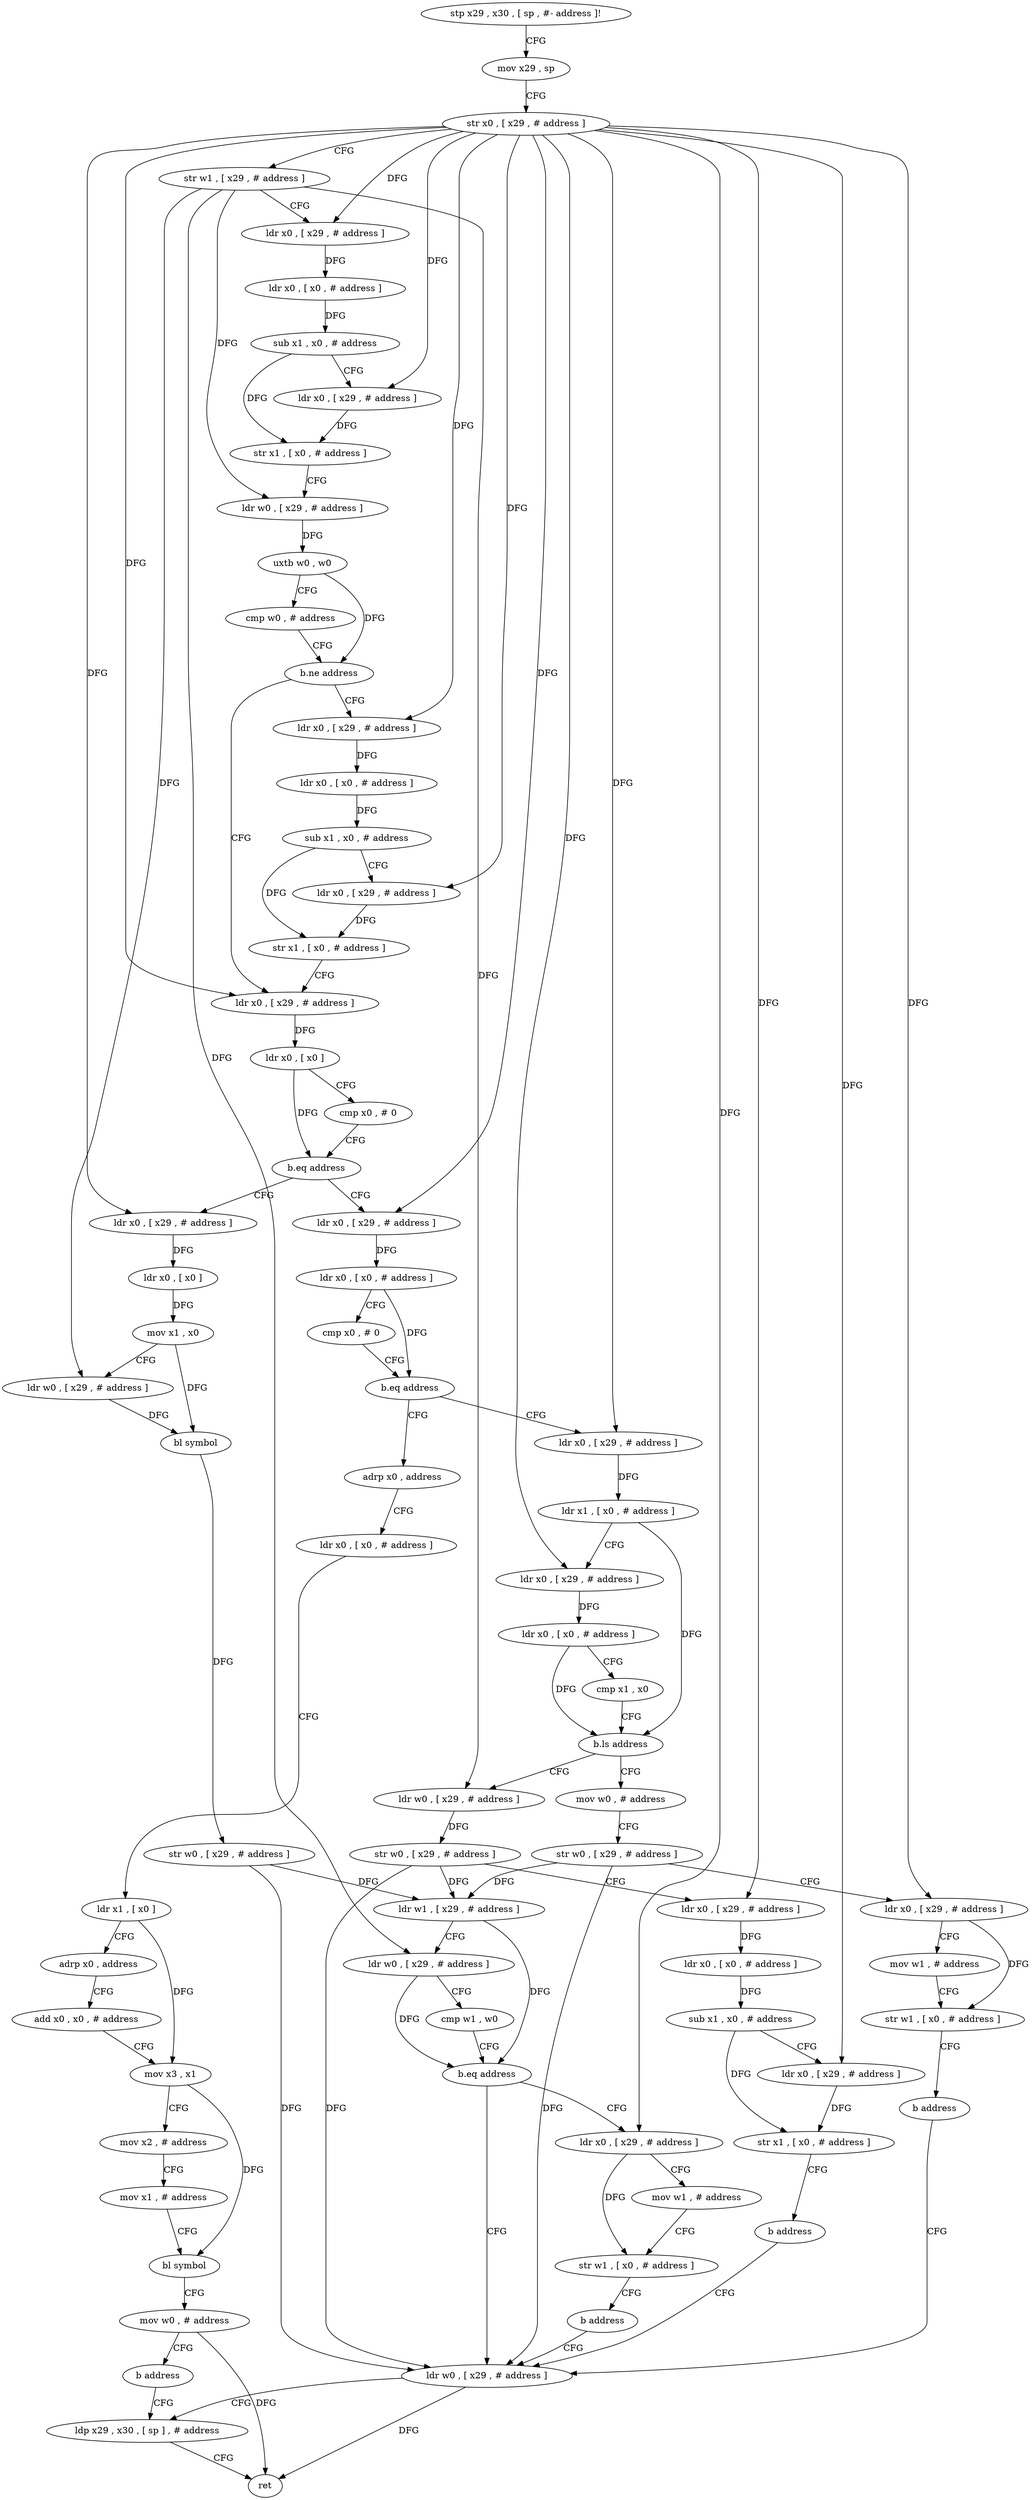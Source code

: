 digraph "func" {
"114212" [label = "stp x29 , x30 , [ sp , #- address ]!" ]
"114216" [label = "mov x29 , sp" ]
"114220" [label = "str x0 , [ x29 , # address ]" ]
"114224" [label = "str w1 , [ x29 , # address ]" ]
"114228" [label = "ldr x0 , [ x29 , # address ]" ]
"114232" [label = "ldr x0 , [ x0 , # address ]" ]
"114236" [label = "sub x1 , x0 , # address" ]
"114240" [label = "ldr x0 , [ x29 , # address ]" ]
"114244" [label = "str x1 , [ x0 , # address ]" ]
"114248" [label = "ldr w0 , [ x29 , # address ]" ]
"114252" [label = "uxtb w0 , w0" ]
"114256" [label = "cmp w0 , # address" ]
"114260" [label = "b.ne address" ]
"114284" [label = "ldr x0 , [ x29 , # address ]" ]
"114264" [label = "ldr x0 , [ x29 , # address ]" ]
"114288" [label = "ldr x0 , [ x0 ]" ]
"114292" [label = "cmp x0 , # 0" ]
"114296" [label = "b.eq address" ]
"114356" [label = "ldr x0 , [ x29 , # address ]" ]
"114300" [label = "ldr x0 , [ x29 , # address ]" ]
"114268" [label = "ldr x0 , [ x0 , # address ]" ]
"114272" [label = "sub x1 , x0 , # address" ]
"114276" [label = "ldr x0 , [ x29 , # address ]" ]
"114280" [label = "str x1 , [ x0 , # address ]" ]
"114360" [label = "ldr x0 , [ x0 , # address ]" ]
"114364" [label = "cmp x0 , # 0" ]
"114368" [label = "b.eq address" ]
"114452" [label = "adrp x0 , address" ]
"114372" [label = "ldr x0 , [ x29 , # address ]" ]
"114304" [label = "ldr x0 , [ x0 ]" ]
"114308" [label = "mov x1 , x0" ]
"114312" [label = "ldr w0 , [ x29 , # address ]" ]
"114316" [label = "bl symbol" ]
"114320" [label = "str w0 , [ x29 , # address ]" ]
"114324" [label = "ldr w1 , [ x29 , # address ]" ]
"114328" [label = "ldr w0 , [ x29 , # address ]" ]
"114332" [label = "cmp w1 , w0" ]
"114336" [label = "b.eq address" ]
"114496" [label = "ldr w0 , [ x29 , # address ]" ]
"114340" [label = "ldr x0 , [ x29 , # address ]" ]
"114456" [label = "ldr x0 , [ x0 , # address ]" ]
"114460" [label = "ldr x1 , [ x0 ]" ]
"114464" [label = "adrp x0 , address" ]
"114468" [label = "add x0 , x0 , # address" ]
"114472" [label = "mov x3 , x1" ]
"114476" [label = "mov x2 , # address" ]
"114480" [label = "mov x1 , # address" ]
"114484" [label = "bl symbol" ]
"114488" [label = "mov w0 , # address" ]
"114492" [label = "b address" ]
"114500" [label = "ldp x29 , x30 , [ sp ] , # address" ]
"114376" [label = "ldr x1 , [ x0 , # address ]" ]
"114380" [label = "ldr x0 , [ x29 , # address ]" ]
"114384" [label = "ldr x0 , [ x0 , # address ]" ]
"114388" [label = "cmp x1 , x0" ]
"114392" [label = "b.ls address" ]
"114428" [label = "mov w0 , # address" ]
"114396" [label = "ldr w0 , [ x29 , # address ]" ]
"114344" [label = "mov w1 , # address" ]
"114348" [label = "str w1 , [ x0 , # address ]" ]
"114352" [label = "b address" ]
"114504" [label = "ret" ]
"114432" [label = "str w0 , [ x29 , # address ]" ]
"114436" [label = "ldr x0 , [ x29 , # address ]" ]
"114440" [label = "mov w1 , # address" ]
"114444" [label = "str w1 , [ x0 , # address ]" ]
"114448" [label = "b address" ]
"114400" [label = "str w0 , [ x29 , # address ]" ]
"114404" [label = "ldr x0 , [ x29 , # address ]" ]
"114408" [label = "ldr x0 , [ x0 , # address ]" ]
"114412" [label = "sub x1 , x0 , # address" ]
"114416" [label = "ldr x0 , [ x29 , # address ]" ]
"114420" [label = "str x1 , [ x0 , # address ]" ]
"114424" [label = "b address" ]
"114212" -> "114216" [ label = "CFG" ]
"114216" -> "114220" [ label = "CFG" ]
"114220" -> "114224" [ label = "CFG" ]
"114220" -> "114228" [ label = "DFG" ]
"114220" -> "114240" [ label = "DFG" ]
"114220" -> "114284" [ label = "DFG" ]
"114220" -> "114264" [ label = "DFG" ]
"114220" -> "114276" [ label = "DFG" ]
"114220" -> "114356" [ label = "DFG" ]
"114220" -> "114300" [ label = "DFG" ]
"114220" -> "114372" [ label = "DFG" ]
"114220" -> "114380" [ label = "DFG" ]
"114220" -> "114340" [ label = "DFG" ]
"114220" -> "114436" [ label = "DFG" ]
"114220" -> "114404" [ label = "DFG" ]
"114220" -> "114416" [ label = "DFG" ]
"114224" -> "114228" [ label = "CFG" ]
"114224" -> "114248" [ label = "DFG" ]
"114224" -> "114312" [ label = "DFG" ]
"114224" -> "114328" [ label = "DFG" ]
"114224" -> "114396" [ label = "DFG" ]
"114228" -> "114232" [ label = "DFG" ]
"114232" -> "114236" [ label = "DFG" ]
"114236" -> "114240" [ label = "CFG" ]
"114236" -> "114244" [ label = "DFG" ]
"114240" -> "114244" [ label = "DFG" ]
"114244" -> "114248" [ label = "CFG" ]
"114248" -> "114252" [ label = "DFG" ]
"114252" -> "114256" [ label = "CFG" ]
"114252" -> "114260" [ label = "DFG" ]
"114256" -> "114260" [ label = "CFG" ]
"114260" -> "114284" [ label = "CFG" ]
"114260" -> "114264" [ label = "CFG" ]
"114284" -> "114288" [ label = "DFG" ]
"114264" -> "114268" [ label = "DFG" ]
"114288" -> "114292" [ label = "CFG" ]
"114288" -> "114296" [ label = "DFG" ]
"114292" -> "114296" [ label = "CFG" ]
"114296" -> "114356" [ label = "CFG" ]
"114296" -> "114300" [ label = "CFG" ]
"114356" -> "114360" [ label = "DFG" ]
"114300" -> "114304" [ label = "DFG" ]
"114268" -> "114272" [ label = "DFG" ]
"114272" -> "114276" [ label = "CFG" ]
"114272" -> "114280" [ label = "DFG" ]
"114276" -> "114280" [ label = "DFG" ]
"114280" -> "114284" [ label = "CFG" ]
"114360" -> "114364" [ label = "CFG" ]
"114360" -> "114368" [ label = "DFG" ]
"114364" -> "114368" [ label = "CFG" ]
"114368" -> "114452" [ label = "CFG" ]
"114368" -> "114372" [ label = "CFG" ]
"114452" -> "114456" [ label = "CFG" ]
"114372" -> "114376" [ label = "DFG" ]
"114304" -> "114308" [ label = "DFG" ]
"114308" -> "114312" [ label = "CFG" ]
"114308" -> "114316" [ label = "DFG" ]
"114312" -> "114316" [ label = "DFG" ]
"114316" -> "114320" [ label = "DFG" ]
"114320" -> "114324" [ label = "DFG" ]
"114320" -> "114496" [ label = "DFG" ]
"114324" -> "114328" [ label = "CFG" ]
"114324" -> "114336" [ label = "DFG" ]
"114328" -> "114332" [ label = "CFG" ]
"114328" -> "114336" [ label = "DFG" ]
"114332" -> "114336" [ label = "CFG" ]
"114336" -> "114496" [ label = "CFG" ]
"114336" -> "114340" [ label = "CFG" ]
"114496" -> "114500" [ label = "CFG" ]
"114496" -> "114504" [ label = "DFG" ]
"114340" -> "114344" [ label = "CFG" ]
"114340" -> "114348" [ label = "DFG" ]
"114456" -> "114460" [ label = "CFG" ]
"114460" -> "114464" [ label = "CFG" ]
"114460" -> "114472" [ label = "DFG" ]
"114464" -> "114468" [ label = "CFG" ]
"114468" -> "114472" [ label = "CFG" ]
"114472" -> "114476" [ label = "CFG" ]
"114472" -> "114484" [ label = "DFG" ]
"114476" -> "114480" [ label = "CFG" ]
"114480" -> "114484" [ label = "CFG" ]
"114484" -> "114488" [ label = "CFG" ]
"114488" -> "114492" [ label = "CFG" ]
"114488" -> "114504" [ label = "DFG" ]
"114492" -> "114500" [ label = "CFG" ]
"114500" -> "114504" [ label = "CFG" ]
"114376" -> "114380" [ label = "CFG" ]
"114376" -> "114392" [ label = "DFG" ]
"114380" -> "114384" [ label = "DFG" ]
"114384" -> "114388" [ label = "CFG" ]
"114384" -> "114392" [ label = "DFG" ]
"114388" -> "114392" [ label = "CFG" ]
"114392" -> "114428" [ label = "CFG" ]
"114392" -> "114396" [ label = "CFG" ]
"114428" -> "114432" [ label = "CFG" ]
"114396" -> "114400" [ label = "DFG" ]
"114344" -> "114348" [ label = "CFG" ]
"114348" -> "114352" [ label = "CFG" ]
"114352" -> "114496" [ label = "CFG" ]
"114432" -> "114436" [ label = "CFG" ]
"114432" -> "114324" [ label = "DFG" ]
"114432" -> "114496" [ label = "DFG" ]
"114436" -> "114440" [ label = "CFG" ]
"114436" -> "114444" [ label = "DFG" ]
"114440" -> "114444" [ label = "CFG" ]
"114444" -> "114448" [ label = "CFG" ]
"114448" -> "114496" [ label = "CFG" ]
"114400" -> "114404" [ label = "CFG" ]
"114400" -> "114324" [ label = "DFG" ]
"114400" -> "114496" [ label = "DFG" ]
"114404" -> "114408" [ label = "DFG" ]
"114408" -> "114412" [ label = "DFG" ]
"114412" -> "114416" [ label = "CFG" ]
"114412" -> "114420" [ label = "DFG" ]
"114416" -> "114420" [ label = "DFG" ]
"114420" -> "114424" [ label = "CFG" ]
"114424" -> "114496" [ label = "CFG" ]
}
